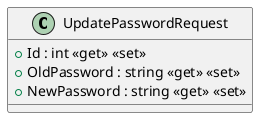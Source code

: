 @startuml
class UpdatePasswordRequest {
    + Id : int <<get>> <<set>>
    + OldPassword : string <<get>> <<set>>
    + NewPassword : string <<get>> <<set>>
}
@enduml
